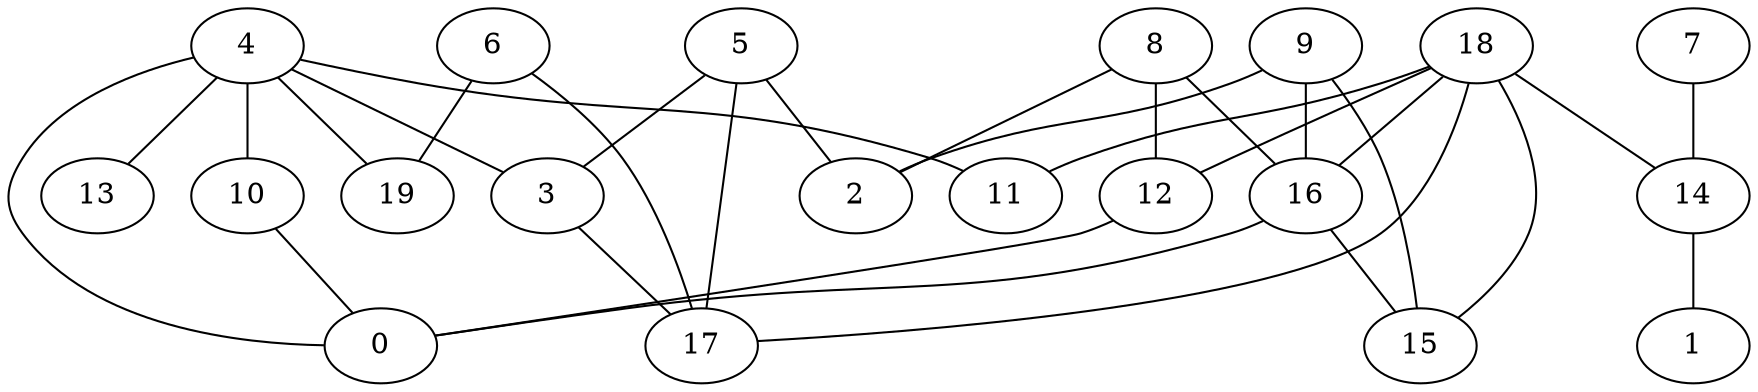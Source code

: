 digraph GG_graph {

subgraph G_graph {
edge [color = black]
"12" -> "0" [dir = none]
"5" -> "17" [dir = none]
"18" -> "17" [dir = none]
"18" -> "14" [dir = none]
"18" -> "15" [dir = none]
"10" -> "0" [dir = none]
"16" -> "0" [dir = none]
"16" -> "15" [dir = none]
"8" -> "2" [dir = none]
"8" -> "16" [dir = none]
"14" -> "1" [dir = none]
"4" -> "13" [dir = none]
"4" -> "11" [dir = none]
"4" -> "19" [dir = none]
"4" -> "3" [dir = none]
"4" -> "10" [dir = none]
"6" -> "19" [dir = none]
"9" -> "15" [dir = none]
"7" -> "14" [dir = none]
"5" -> "2" [dir = none]
"18" -> "12" [dir = none]
"18" -> "16" [dir = none]
"5" -> "3" [dir = none]
"6" -> "17" [dir = none]
"9" -> "16" [dir = none]
"8" -> "12" [dir = none]
"4" -> "0" [dir = none]
"9" -> "2" [dir = none]
"18" -> "11" [dir = none]
"3" -> "17" [dir = none]
}

}
